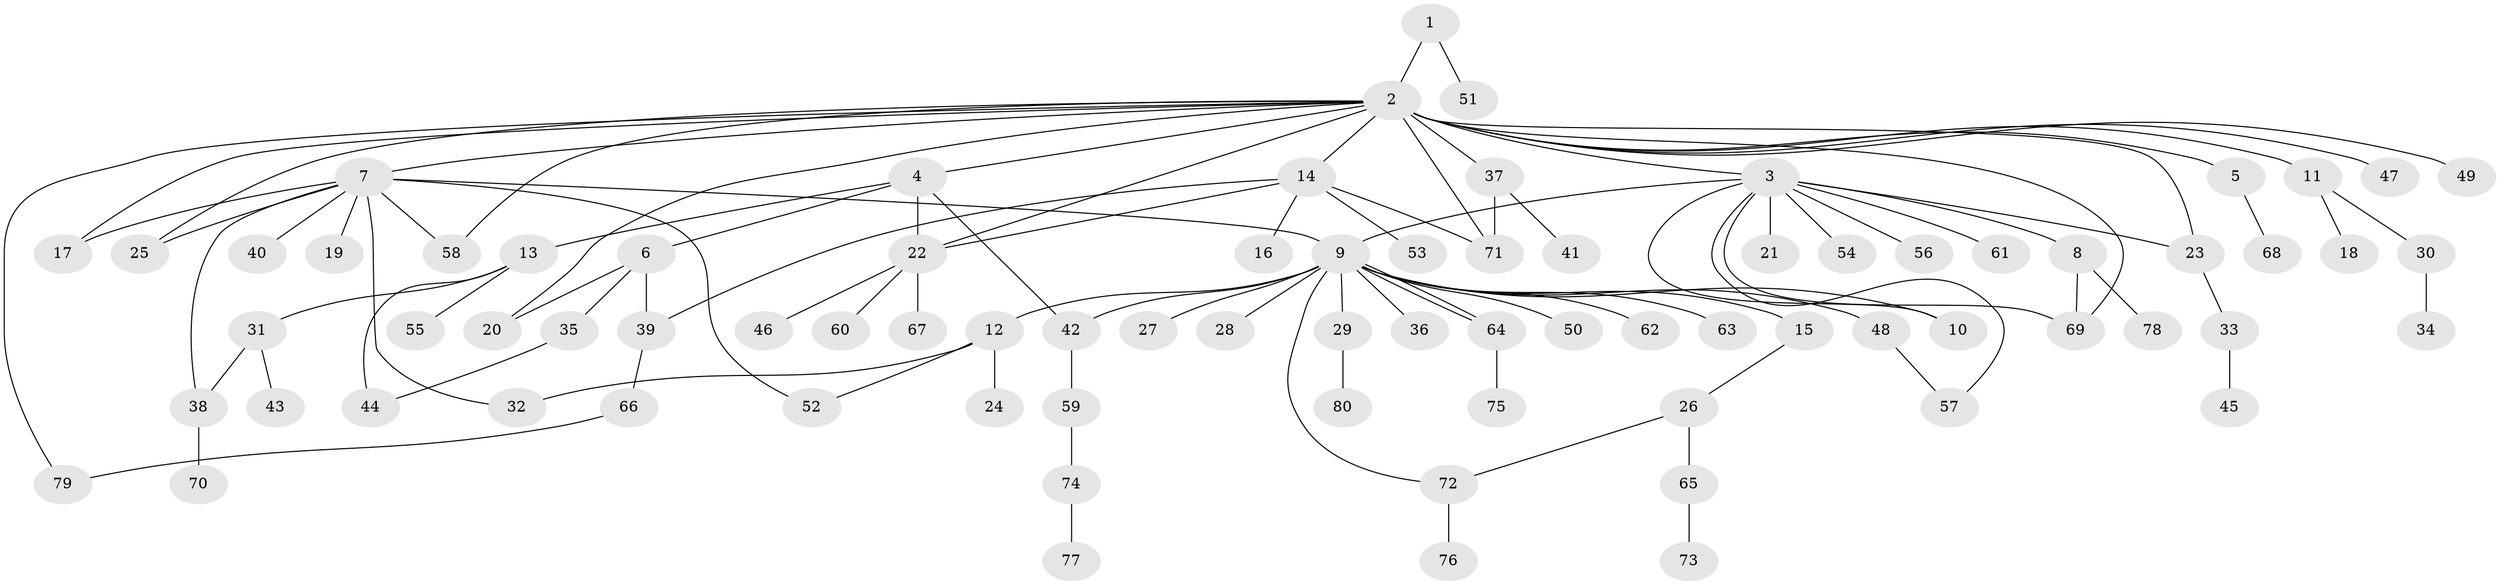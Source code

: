 // Generated by graph-tools (version 1.1) at 2025/49/03/09/25 03:49:59]
// undirected, 80 vertices, 102 edges
graph export_dot {
graph [start="1"]
  node [color=gray90,style=filled];
  1;
  2;
  3;
  4;
  5;
  6;
  7;
  8;
  9;
  10;
  11;
  12;
  13;
  14;
  15;
  16;
  17;
  18;
  19;
  20;
  21;
  22;
  23;
  24;
  25;
  26;
  27;
  28;
  29;
  30;
  31;
  32;
  33;
  34;
  35;
  36;
  37;
  38;
  39;
  40;
  41;
  42;
  43;
  44;
  45;
  46;
  47;
  48;
  49;
  50;
  51;
  52;
  53;
  54;
  55;
  56;
  57;
  58;
  59;
  60;
  61;
  62;
  63;
  64;
  65;
  66;
  67;
  68;
  69;
  70;
  71;
  72;
  73;
  74;
  75;
  76;
  77;
  78;
  79;
  80;
  1 -- 2;
  1 -- 51;
  2 -- 3;
  2 -- 4;
  2 -- 5;
  2 -- 7;
  2 -- 11;
  2 -- 14;
  2 -- 17;
  2 -- 20;
  2 -- 22;
  2 -- 23;
  2 -- 25;
  2 -- 37;
  2 -- 47;
  2 -- 49;
  2 -- 58;
  2 -- 69;
  2 -- 71;
  2 -- 79;
  3 -- 8;
  3 -- 9;
  3 -- 10;
  3 -- 21;
  3 -- 23;
  3 -- 54;
  3 -- 56;
  3 -- 57;
  3 -- 61;
  3 -- 69;
  4 -- 6;
  4 -- 13;
  4 -- 22;
  4 -- 42;
  5 -- 68;
  6 -- 20;
  6 -- 35;
  6 -- 39;
  7 -- 9;
  7 -- 17;
  7 -- 19;
  7 -- 25;
  7 -- 32;
  7 -- 38;
  7 -- 40;
  7 -- 52;
  7 -- 58;
  8 -- 69;
  8 -- 78;
  9 -- 10;
  9 -- 12;
  9 -- 15;
  9 -- 27;
  9 -- 28;
  9 -- 29;
  9 -- 36;
  9 -- 42;
  9 -- 48;
  9 -- 50;
  9 -- 62;
  9 -- 63;
  9 -- 64;
  9 -- 64;
  9 -- 72;
  11 -- 18;
  11 -- 30;
  12 -- 24;
  12 -- 32;
  12 -- 52;
  13 -- 31;
  13 -- 44;
  13 -- 55;
  14 -- 16;
  14 -- 22;
  14 -- 39;
  14 -- 53;
  14 -- 71;
  15 -- 26;
  22 -- 46;
  22 -- 60;
  22 -- 67;
  23 -- 33;
  26 -- 65;
  26 -- 72;
  29 -- 80;
  30 -- 34;
  31 -- 38;
  31 -- 43;
  33 -- 45;
  35 -- 44;
  37 -- 41;
  37 -- 71;
  38 -- 70;
  39 -- 66;
  42 -- 59;
  48 -- 57;
  59 -- 74;
  64 -- 75;
  65 -- 73;
  66 -- 79;
  72 -- 76;
  74 -- 77;
}
